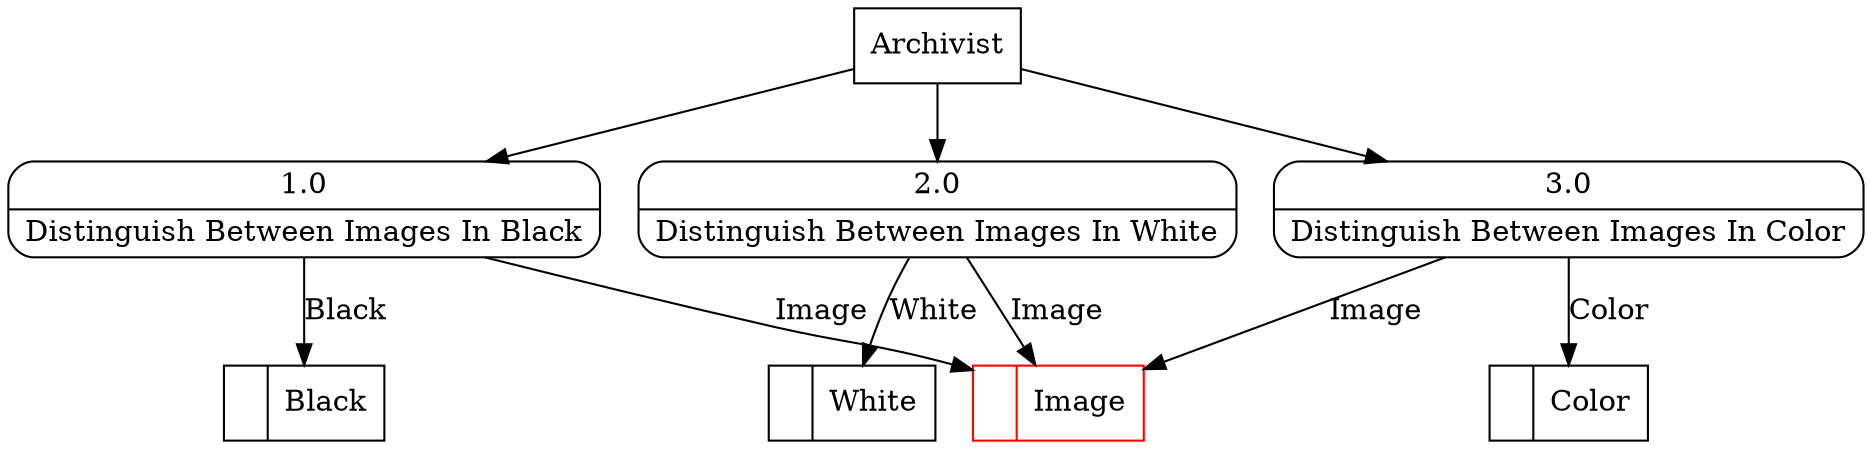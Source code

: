 digraph dfd2{ 
node[shape=record]
200 [label="<f0>  |<f1> Image " color=red];
201 [label="<f0>  |<f1> Color " ];
202 [label="<f0>  |<f1> Black " ];
203 [label="<f0>  |<f1> White " ];
204 [label="Archivist" shape=box];
205 [label="{<f0> 1.0|<f1> Distinguish Between Images In Black }" shape=Mrecord];
206 [label="{<f0> 2.0|<f1> Distinguish Between Images In White }" shape=Mrecord];
207 [label="{<f0> 3.0|<f1> Distinguish Between Images In Color }" shape=Mrecord];
204 -> 205
204 -> 206
204 -> 207
205 -> 202 [label="Black"]
205 -> 200 [label="Image"]
206 -> 203 [label="White"]
206 -> 200 [label="Image"]
207 -> 200 [label="Image"]
207 -> 201 [label="Color"]
}